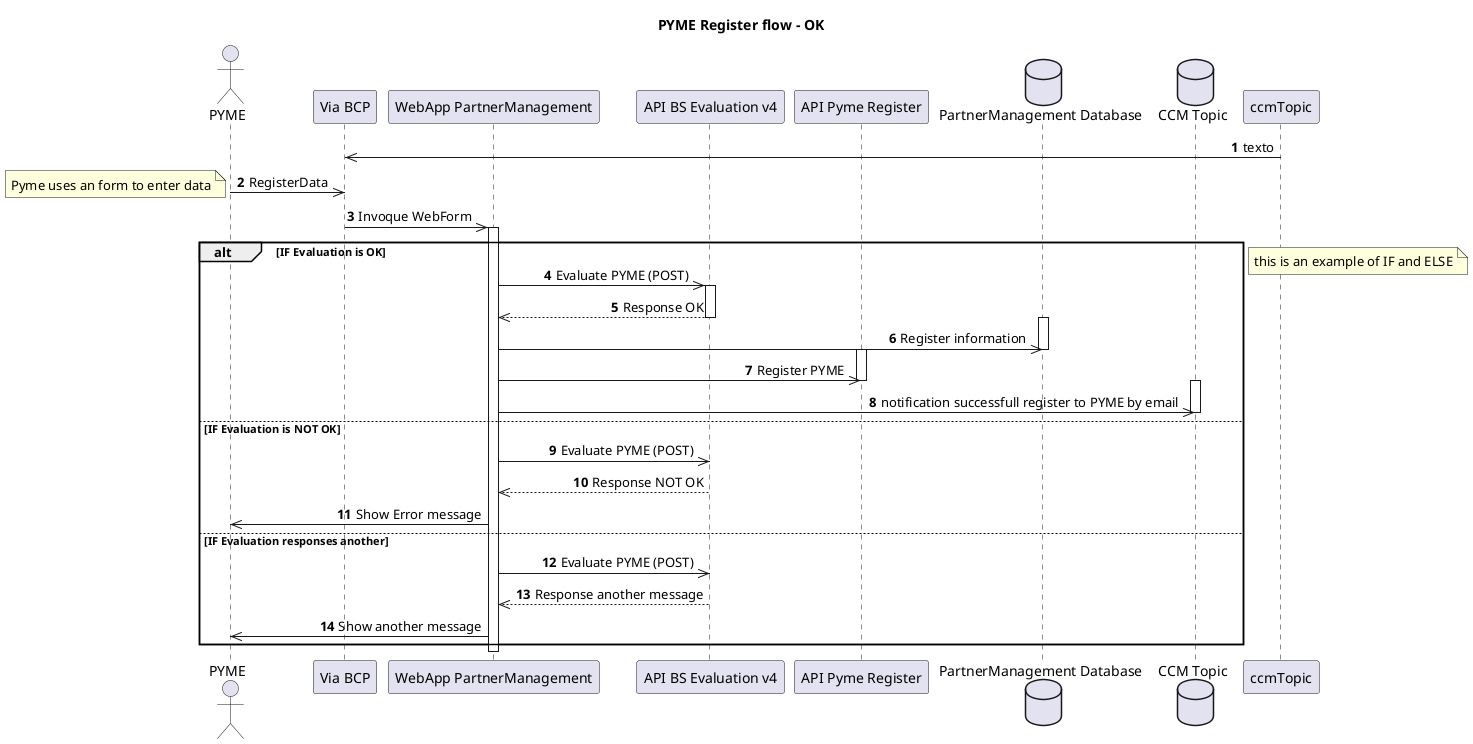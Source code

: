 @startuml EjemploPo
skinparam sequenceMessageAlign right

actor "PYME" as Pyme 
participant "Via BCP" as ViaBCP
participant "WebApp PartnerManagement" as WebAppPM
participant "API BS Evaluation v4" as APIBSEvaluationv4
participant "API Pyme Register" as APIPymeRegister
database "PartnerManagement Database" as BDPartnerManagement 
database "CCM Topic" as CcmTopic

title PYME Register flow - OK 
autonumber
ccmTopic ->> ViaBCP: texto 
Pyme ->> ViaBCP: RegisterData
note left: Pyme uses an form to enter data
ViaBCP ->> WebAppPM : Invoque WebForm 
activate WebAppPM
alt IF Evaluation is OK
    WebAppPM ->> APIBSEvaluationv4 : Evaluate PYME (POST)
    activate APIBSEvaluationv4
    APIBSEvaluationv4 -->> WebAppPM: Response OK
    deactivate APIBSEvaluationv4    
    activate BDPartnerManagement
    WebAppPM ->> BDPartnerManagement: Register information 
    deactivate BDPartnerManagement  
    activate APIPymeRegister
    WebAppPM ->> APIPymeRegister: Register PYME 
    deactivate APIPymeRegister
    activate CcmTopic
    WebAppPM ->>  CcmTopic: notification successfull register to PYME by email 
    deactivate CcmTopic
else IF Evaluation is NOT OK
    WebAppPM ->> APIBSEvaluationv4 : Evaluate PYME (POST)
    APIBSEvaluationv4 -->> WebAppPM: Response NOT OK
    WebAppPM  ->> Pyme : Show Error message
     
else IF Evaluation responses another 
    WebAppPM ->> APIBSEvaluationv4 : Evaluate PYME (POST)
    APIBSEvaluationv4 -->> WebAppPM: Response another message
    WebAppPM  ->> Pyme : Show another message

end
note left: this is an example of IF and ELSE

deactivate WebAppPM







